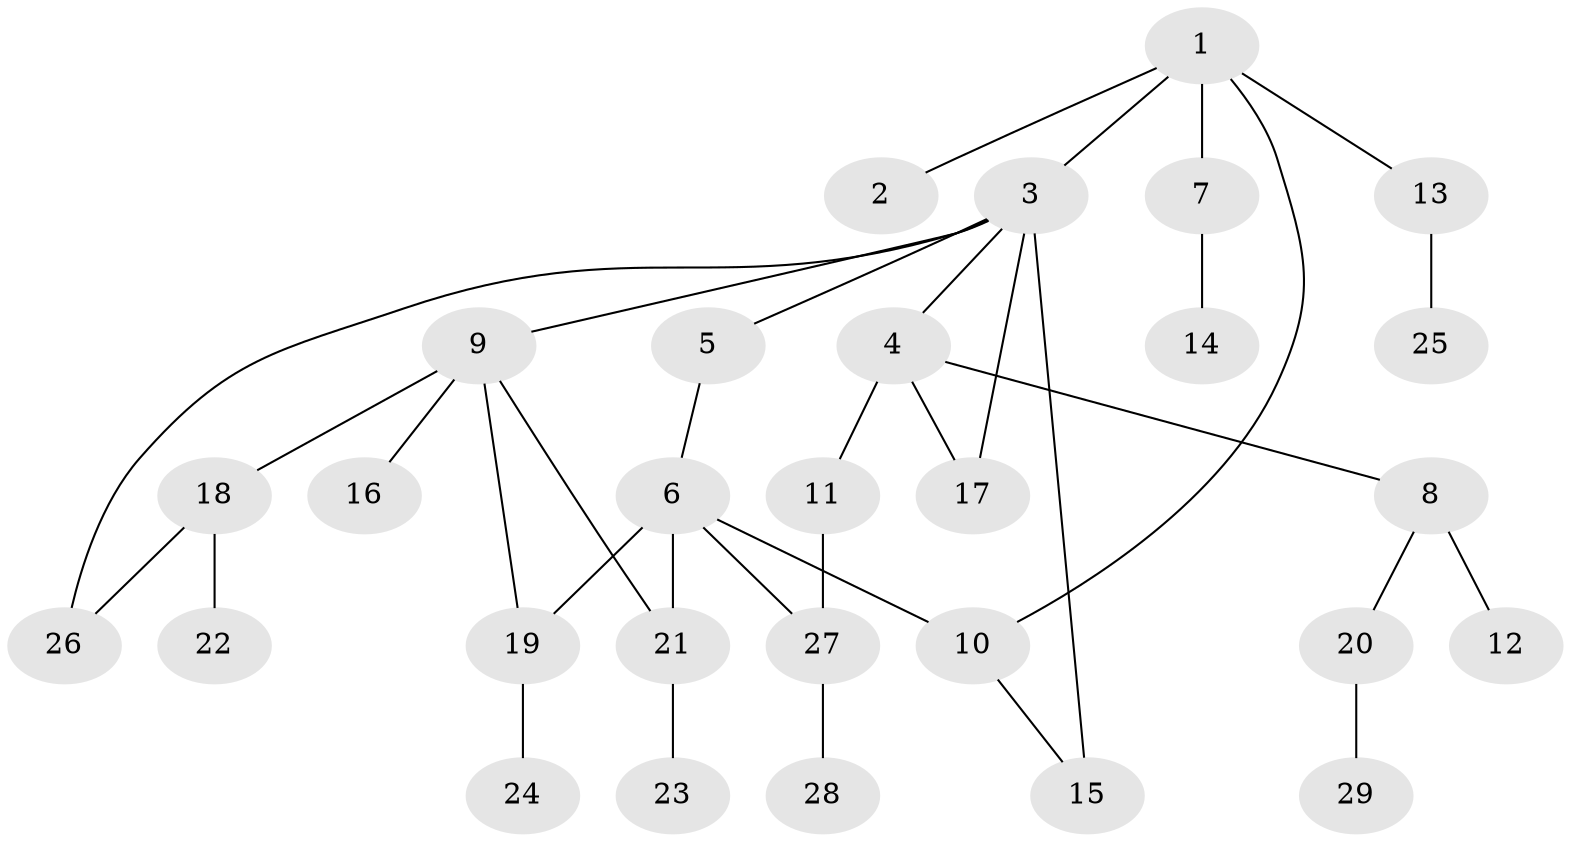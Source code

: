 // original degree distribution, {5: 0.03508771929824561, 2: 0.3333333333333333, 6: 0.03508771929824561, 4: 0.10526315789473684, 3: 0.14035087719298245, 1: 0.3508771929824561}
// Generated by graph-tools (version 1.1) at 2025/34/03/09/25 02:34:12]
// undirected, 29 vertices, 35 edges
graph export_dot {
graph [start="1"]
  node [color=gray90,style=filled];
  1;
  2;
  3;
  4;
  5;
  6;
  7;
  8;
  9;
  10;
  11;
  12;
  13;
  14;
  15;
  16;
  17;
  18;
  19;
  20;
  21;
  22;
  23;
  24;
  25;
  26;
  27;
  28;
  29;
  1 -- 2 [weight=1.0];
  1 -- 3 [weight=1.0];
  1 -- 7 [weight=1.0];
  1 -- 10 [weight=1.0];
  1 -- 13 [weight=1.0];
  3 -- 4 [weight=1.0];
  3 -- 5 [weight=1.0];
  3 -- 9 [weight=1.0];
  3 -- 15 [weight=3.0];
  3 -- 17 [weight=1.0];
  3 -- 26 [weight=1.0];
  4 -- 8 [weight=1.0];
  4 -- 11 [weight=2.0];
  4 -- 17 [weight=1.0];
  5 -- 6 [weight=1.0];
  6 -- 10 [weight=1.0];
  6 -- 19 [weight=2.0];
  6 -- 21 [weight=1.0];
  6 -- 27 [weight=1.0];
  7 -- 14 [weight=1.0];
  8 -- 12 [weight=1.0];
  8 -- 20 [weight=1.0];
  9 -- 16 [weight=1.0];
  9 -- 18 [weight=1.0];
  9 -- 19 [weight=1.0];
  9 -- 21 [weight=1.0];
  10 -- 15 [weight=1.0];
  11 -- 27 [weight=1.0];
  13 -- 25 [weight=1.0];
  18 -- 22 [weight=3.0];
  18 -- 26 [weight=1.0];
  19 -- 24 [weight=1.0];
  20 -- 29 [weight=1.0];
  21 -- 23 [weight=1.0];
  27 -- 28 [weight=1.0];
}
